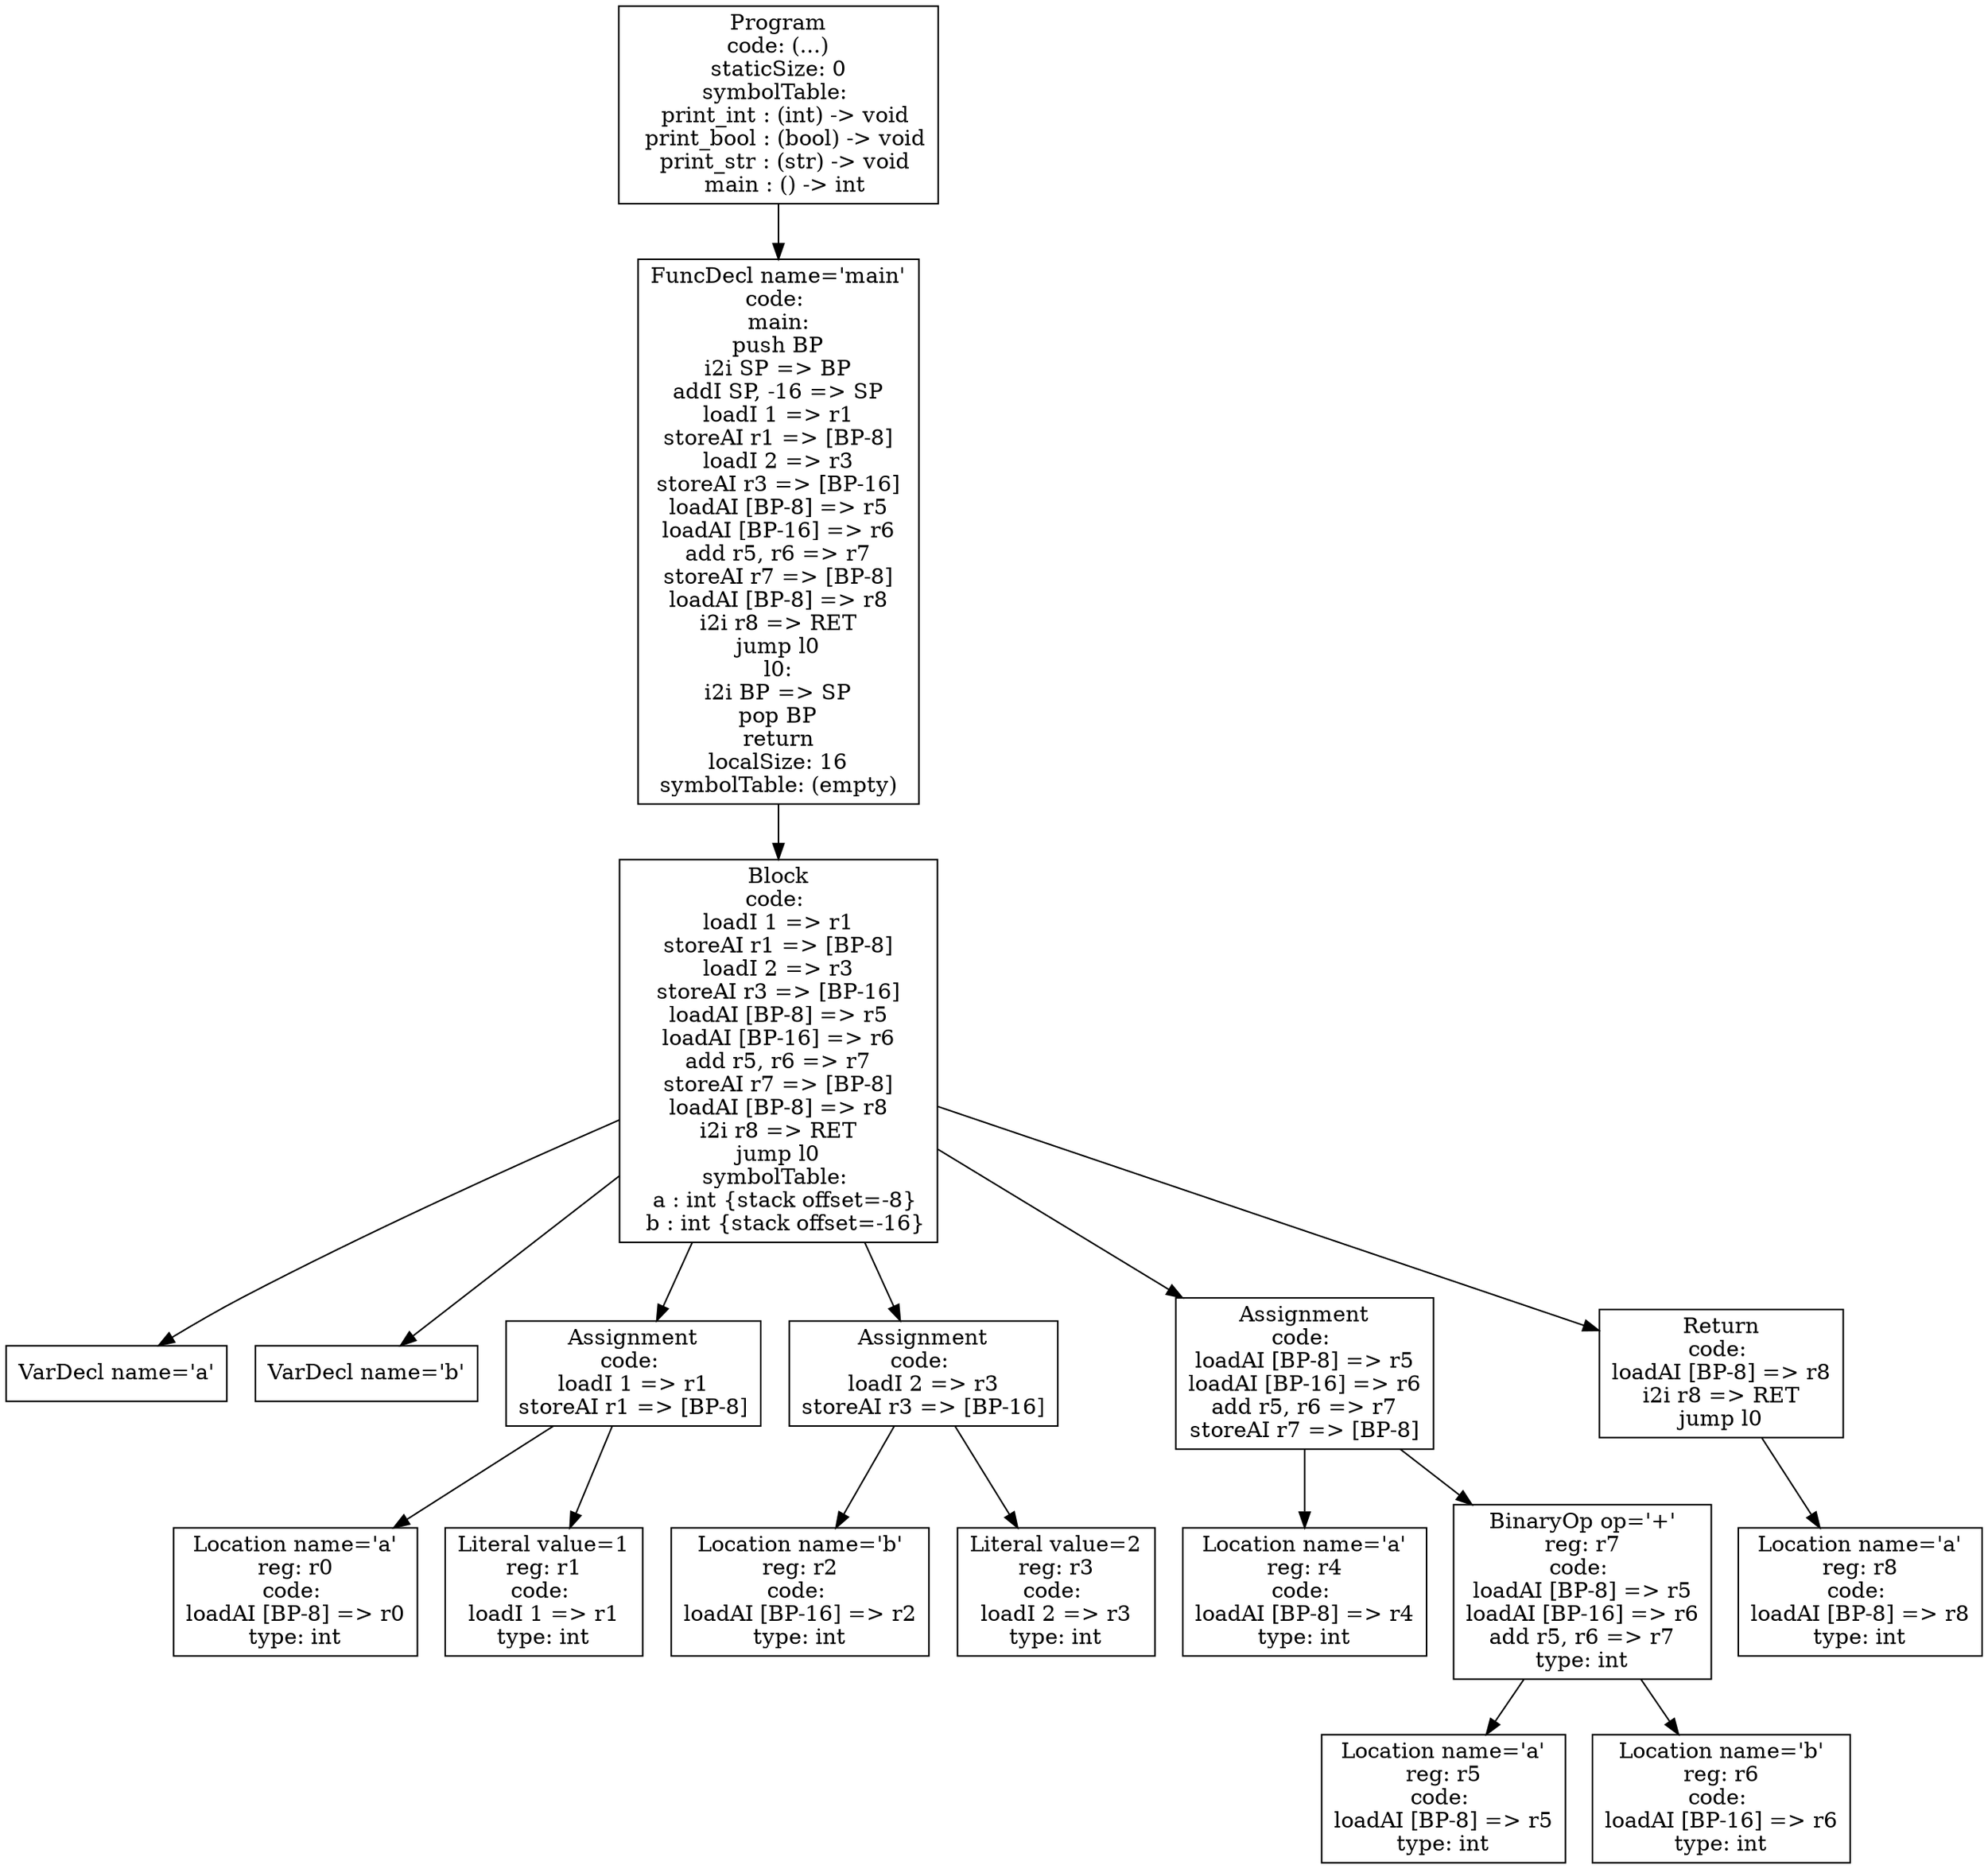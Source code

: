 digraph AST {
3 [shape=box, label="VarDecl name='a'"];
4 [shape=box, label="VarDecl name='b'"];
6 [shape=box, label="Location name='a'\nreg: r0\ncode: \nloadAI [BP-8] => r0\ntype: int"];
7 [shape=box, label="Literal value=1\nreg: r1\ncode: \nloadI 1 => r1\ntype: int"];
5 [shape=box, label="Assignment\ncode: \nloadI 1 => r1\nstoreAI r1 => [BP-8]"];
5 -> 6;
5 -> 7;
9 [shape=box, label="Location name='b'\nreg: r2\ncode: \nloadAI [BP-16] => r2\ntype: int"];
10 [shape=box, label="Literal value=2\nreg: r3\ncode: \nloadI 2 => r3\ntype: int"];
8 [shape=box, label="Assignment\ncode: \nloadI 2 => r3\nstoreAI r3 => [BP-16]"];
8 -> 9;
8 -> 10;
12 [shape=box, label="Location name='a'\nreg: r4\ncode: \nloadAI [BP-8] => r4\ntype: int"];
14 [shape=box, label="Location name='a'\nreg: r5\ncode: \nloadAI [BP-8] => r5\ntype: int"];
15 [shape=box, label="Location name='b'\nreg: r6\ncode: \nloadAI [BP-16] => r6\ntype: int"];
13 [shape=box, label="BinaryOp op='+'\nreg: r7\ncode: \nloadAI [BP-8] => r5\nloadAI [BP-16] => r6\nadd r5, r6 => r7\ntype: int"];
13 -> 14;
13 -> 15;
11 [shape=box, label="Assignment\ncode: \nloadAI [BP-8] => r5\nloadAI [BP-16] => r6\nadd r5, r6 => r7\nstoreAI r7 => [BP-8]"];
11 -> 12;
11 -> 13;
17 [shape=box, label="Location name='a'\nreg: r8\ncode: \nloadAI [BP-8] => r8\ntype: int"];
16 [shape=box, label="Return\ncode: \nloadAI [BP-8] => r8\ni2i r8 => RET\njump l0"];
16 -> 17;
2 [shape=box, label="Block\ncode: \nloadI 1 => r1\nstoreAI r1 => [BP-8]\nloadI 2 => r3\nstoreAI r3 => [BP-16]\nloadAI [BP-8] => r5\nloadAI [BP-16] => r6\nadd r5, r6 => r7\nstoreAI r7 => [BP-8]\nloadAI [BP-8] => r8\ni2i r8 => RET\njump l0\nsymbolTable: \n  a : int {stack offset=-8}\n  b : int {stack offset=-16}"];
2 -> 3;
2 -> 4;
2 -> 5;
2 -> 8;
2 -> 11;
2 -> 16;
1 [shape=box, label="FuncDecl name='main'\ncode: \nmain:\npush BP\ni2i SP => BP\naddI SP, -16 => SP\nloadI 1 => r1\nstoreAI r1 => [BP-8]\nloadI 2 => r3\nstoreAI r3 => [BP-16]\nloadAI [BP-8] => r5\nloadAI [BP-16] => r6\nadd r5, r6 => r7\nstoreAI r7 => [BP-8]\nloadAI [BP-8] => r8\ni2i r8 => RET\njump l0\nl0:\ni2i BP => SP\npop BP\nreturn\nlocalSize: 16\nsymbolTable: (empty)"];
1 -> 2;
0 [shape=box, label="Program\ncode: (...)\nstaticSize: 0\nsymbolTable: \n  print_int : (int) -> void\n  print_bool : (bool) -> void\n  print_str : (str) -> void\n  main : () -> int"];
0 -> 1;
}
